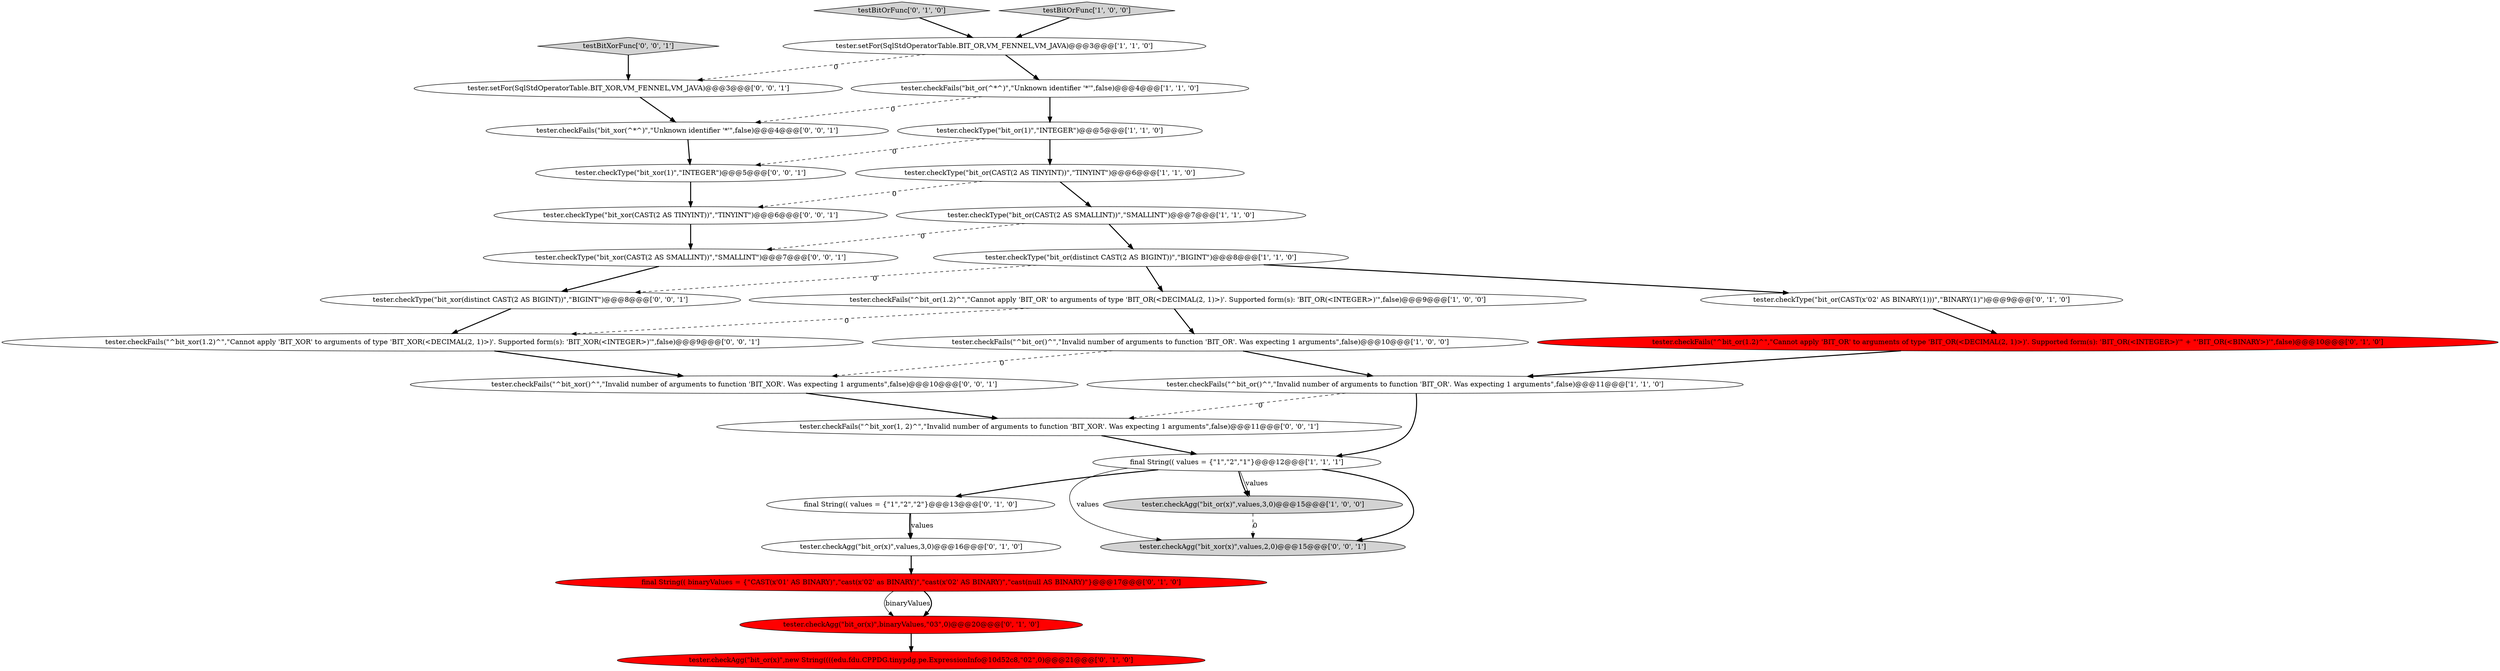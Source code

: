 digraph {
14 [style = filled, label = "tester.checkType(\"bit_or(CAST(x'02' AS BINARY(1)))\",\"BINARY(1)\")@@@9@@@['0', '1', '0']", fillcolor = white, shape = ellipse image = "AAA0AAABBB2BBB"];
16 [style = filled, label = "tester.checkAgg(\"bit_or(x)\",new String((((edu.fdu.CPPDG.tinypdg.pe.ExpressionInfo@10d52c8,\"02\",0)@@@21@@@['0', '1', '0']", fillcolor = red, shape = ellipse image = "AAA1AAABBB2BBB"];
29 [style = filled, label = "tester.checkType(\"bit_xor(distinct CAST(2 AS BIGINT))\",\"BIGINT\")@@@8@@@['0', '0', '1']", fillcolor = white, shape = ellipse image = "AAA0AAABBB3BBB"];
22 [style = filled, label = "tester.checkType(\"bit_xor(CAST(2 AS SMALLINT))\",\"SMALLINT\")@@@7@@@['0', '0', '1']", fillcolor = white, shape = ellipse image = "AAA0AAABBB3BBB"];
13 [style = filled, label = "tester.checkAgg(\"bit_or(x)\",values,3,0)@@@16@@@['0', '1', '0']", fillcolor = white, shape = ellipse image = "AAA0AAABBB2BBB"];
27 [style = filled, label = "tester.checkFails(\"bit_xor(^*^)\",\"Unknown identifier '\*'\",false)@@@4@@@['0', '0', '1']", fillcolor = white, shape = ellipse image = "AAA0AAABBB3BBB"];
9 [style = filled, label = "tester.checkType(\"bit_or(CAST(2 AS SMALLINT))\",\"SMALLINT\")@@@7@@@['1', '1', '0']", fillcolor = white, shape = ellipse image = "AAA0AAABBB1BBB"];
24 [style = filled, label = "tester.checkFails(\"^bit_xor(1, 2)^\",\"Invalid number of arguments to function 'BIT_XOR'. Was expecting 1 arguments\",false)@@@11@@@['0', '0', '1']", fillcolor = white, shape = ellipse image = "AAA0AAABBB3BBB"];
21 [style = filled, label = "tester.checkType(\"bit_xor(1)\",\"INTEGER\")@@@5@@@['0', '0', '1']", fillcolor = white, shape = ellipse image = "AAA0AAABBB3BBB"];
15 [style = filled, label = "final String(( values = {\"1\",\"2\",\"2\"}@@@13@@@['0', '1', '0']", fillcolor = white, shape = ellipse image = "AAA0AAABBB2BBB"];
23 [style = filled, label = "testBitXorFunc['0', '0', '1']", fillcolor = lightgray, shape = diamond image = "AAA0AAABBB3BBB"];
1 [style = filled, label = "tester.checkType(\"bit_or(1)\",\"INTEGER\")@@@5@@@['1', '1', '0']", fillcolor = white, shape = ellipse image = "AAA0AAABBB1BBB"];
28 [style = filled, label = "tester.checkType(\"bit_xor(CAST(2 AS TINYINT))\",\"TINYINT\")@@@6@@@['0', '0', '1']", fillcolor = white, shape = ellipse image = "AAA0AAABBB3BBB"];
10 [style = filled, label = "tester.checkFails(\"^bit_or(1.2)^\",\"Cannot apply 'BIT_OR' to arguments of type 'BIT_OR\(<DECIMAL\(2, 1\)>\)'\. Supported form\(s\): 'BIT_OR\(<INTEGER>\)'\",false)@@@9@@@['1', '0', '0']", fillcolor = white, shape = ellipse image = "AAA0AAABBB1BBB"];
5 [style = filled, label = "final String(( values = {\"1\",\"2\",\"1\"}@@@12@@@['1', '1', '1']", fillcolor = white, shape = ellipse image = "AAA0AAABBB1BBB"];
17 [style = filled, label = "testBitOrFunc['0', '1', '0']", fillcolor = lightgray, shape = diamond image = "AAA0AAABBB2BBB"];
0 [style = filled, label = "tester.checkType(\"bit_or(distinct CAST(2 AS BIGINT))\",\"BIGINT\")@@@8@@@['1', '1', '0']", fillcolor = white, shape = ellipse image = "AAA0AAABBB1BBB"];
18 [style = filled, label = "tester.checkFails(\"^bit_or(1.2)^\",\"Cannot apply 'BIT_OR' to arguments of type 'BIT_OR\(<DECIMAL\(2, 1\)>\)'\. Supported form\(s\): 'BIT_OR\(<INTEGER>\)'\" + \"'BIT_OR\(<BINARY>\)'\",false)@@@10@@@['0', '1', '0']", fillcolor = red, shape = ellipse image = "AAA1AAABBB2BBB"];
4 [style = filled, label = "tester.checkType(\"bit_or(CAST(2 AS TINYINT))\",\"TINYINT\")@@@6@@@['1', '1', '0']", fillcolor = white, shape = ellipse image = "AAA0AAABBB1BBB"];
7 [style = filled, label = "tester.checkAgg(\"bit_or(x)\",values,3,0)@@@15@@@['1', '0', '0']", fillcolor = lightgray, shape = ellipse image = "AAA0AAABBB1BBB"];
6 [style = filled, label = "tester.checkFails(\"bit_or(^*^)\",\"Unknown identifier '\*'\",false)@@@4@@@['1', '1', '0']", fillcolor = white, shape = ellipse image = "AAA0AAABBB1BBB"];
3 [style = filled, label = "testBitOrFunc['1', '0', '0']", fillcolor = lightgray, shape = diamond image = "AAA0AAABBB1BBB"];
2 [style = filled, label = "tester.checkFails(\"^bit_or()^\",\"Invalid number of arguments to function 'BIT_OR'. Was expecting 1 arguments\",false)@@@11@@@['1', '1', '0']", fillcolor = white, shape = ellipse image = "AAA0AAABBB1BBB"];
8 [style = filled, label = "tester.setFor(SqlStdOperatorTable.BIT_OR,VM_FENNEL,VM_JAVA)@@@3@@@['1', '1', '0']", fillcolor = white, shape = ellipse image = "AAA0AAABBB1BBB"];
20 [style = filled, label = "tester.checkAgg(\"bit_xor(x)\",values,2,0)@@@15@@@['0', '0', '1']", fillcolor = lightgray, shape = ellipse image = "AAA0AAABBB3BBB"];
12 [style = filled, label = "tester.checkAgg(\"bit_or(x)\",binaryValues,\"03\",0)@@@20@@@['0', '1', '0']", fillcolor = red, shape = ellipse image = "AAA1AAABBB2BBB"];
25 [style = filled, label = "tester.checkFails(\"^bit_xor(1.2)^\",\"Cannot apply 'BIT_XOR' to arguments of type 'BIT_XOR\(<DECIMAL\(2, 1\)>\)'\. Supported form\(s\): 'BIT_XOR\(<INTEGER>\)'\",false)@@@9@@@['0', '0', '1']", fillcolor = white, shape = ellipse image = "AAA0AAABBB3BBB"];
26 [style = filled, label = "tester.checkFails(\"^bit_xor()^\",\"Invalid number of arguments to function 'BIT_XOR'. Was expecting 1 arguments\",false)@@@10@@@['0', '0', '1']", fillcolor = white, shape = ellipse image = "AAA0AAABBB3BBB"];
19 [style = filled, label = "final String(( binaryValues = {\"CAST(x'01' AS BINARY)\",\"cast(x'02' as BINARY)\",\"cast(x'02' AS BINARY)\",\"cast(null AS BINARY)\"}@@@17@@@['0', '1', '0']", fillcolor = red, shape = ellipse image = "AAA1AAABBB2BBB"];
30 [style = filled, label = "tester.setFor(SqlStdOperatorTable.BIT_XOR,VM_FENNEL,VM_JAVA)@@@3@@@['0', '0', '1']", fillcolor = white, shape = ellipse image = "AAA0AAABBB3BBB"];
11 [style = filled, label = "tester.checkFails(\"^bit_or()^\",\"Invalid number of arguments to function 'BIT_OR'. Was expecting 1 arguments\",false)@@@10@@@['1', '0', '0']", fillcolor = white, shape = ellipse image = "AAA0AAABBB1BBB"];
17->8 [style = bold, label=""];
4->9 [style = bold, label=""];
1->4 [style = bold, label=""];
15->13 [style = bold, label=""];
9->0 [style = bold, label=""];
23->30 [style = bold, label=""];
19->12 [style = solid, label="binaryValues"];
19->12 [style = bold, label=""];
5->20 [style = bold, label=""];
15->13 [style = solid, label="values"];
11->26 [style = dashed, label="0"];
30->27 [style = bold, label=""];
22->29 [style = bold, label=""];
7->20 [style = dashed, label="0"];
5->15 [style = bold, label=""];
29->25 [style = bold, label=""];
9->22 [style = dashed, label="0"];
8->6 [style = bold, label=""];
1->21 [style = dashed, label="0"];
12->16 [style = bold, label=""];
18->2 [style = bold, label=""];
26->24 [style = bold, label=""];
11->2 [style = bold, label=""];
21->28 [style = bold, label=""];
24->5 [style = bold, label=""];
5->7 [style = solid, label="values"];
4->28 [style = dashed, label="0"];
6->1 [style = bold, label=""];
0->10 [style = bold, label=""];
0->14 [style = bold, label=""];
13->19 [style = bold, label=""];
6->27 [style = dashed, label="0"];
3->8 [style = bold, label=""];
25->26 [style = bold, label=""];
0->29 [style = dashed, label="0"];
5->7 [style = bold, label=""];
14->18 [style = bold, label=""];
8->30 [style = dashed, label="0"];
2->24 [style = dashed, label="0"];
27->21 [style = bold, label=""];
5->20 [style = solid, label="values"];
10->25 [style = dashed, label="0"];
28->22 [style = bold, label=""];
2->5 [style = bold, label=""];
10->11 [style = bold, label=""];
}

